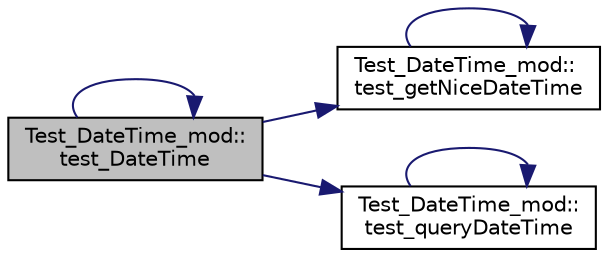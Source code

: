 digraph "Test_DateTime_mod::test_DateTime"
{
 // LATEX_PDF_SIZE
  edge [fontname="Helvetica",fontsize="10",labelfontname="Helvetica",labelfontsize="10"];
  node [fontname="Helvetica",fontsize="10",shape=record];
  rankdir="LR";
  Node1 [label="Test_DateTime_mod::\ltest_DateTime",height=0.2,width=0.4,color="black", fillcolor="grey75", style="filled", fontcolor="black",tooltip=" "];
  Node1 -> Node1 [color="midnightblue",fontsize="10",style="solid",fontname="Helvetica"];
  Node1 -> Node2 [color="midnightblue",fontsize="10",style="solid",fontname="Helvetica"];
  Node2 [label="Test_DateTime_mod::\ltest_getNiceDateTime",height=0.2,width=0.4,color="black", fillcolor="white", style="filled",URL="$namespaceTest__DateTime__mod.html#ac49f74a0f2fe93f8ac33463b85ddaee9",tooltip=" "];
  Node2 -> Node2 [color="midnightblue",fontsize="10",style="solid",fontname="Helvetica"];
  Node1 -> Node3 [color="midnightblue",fontsize="10",style="solid",fontname="Helvetica"];
  Node3 [label="Test_DateTime_mod::\ltest_queryDateTime",height=0.2,width=0.4,color="black", fillcolor="white", style="filled",URL="$namespaceTest__DateTime__mod.html#aa492fc1aad86c4eb6bfffcc35432e44f",tooltip=" "];
  Node3 -> Node3 [color="midnightblue",fontsize="10",style="solid",fontname="Helvetica"];
}
